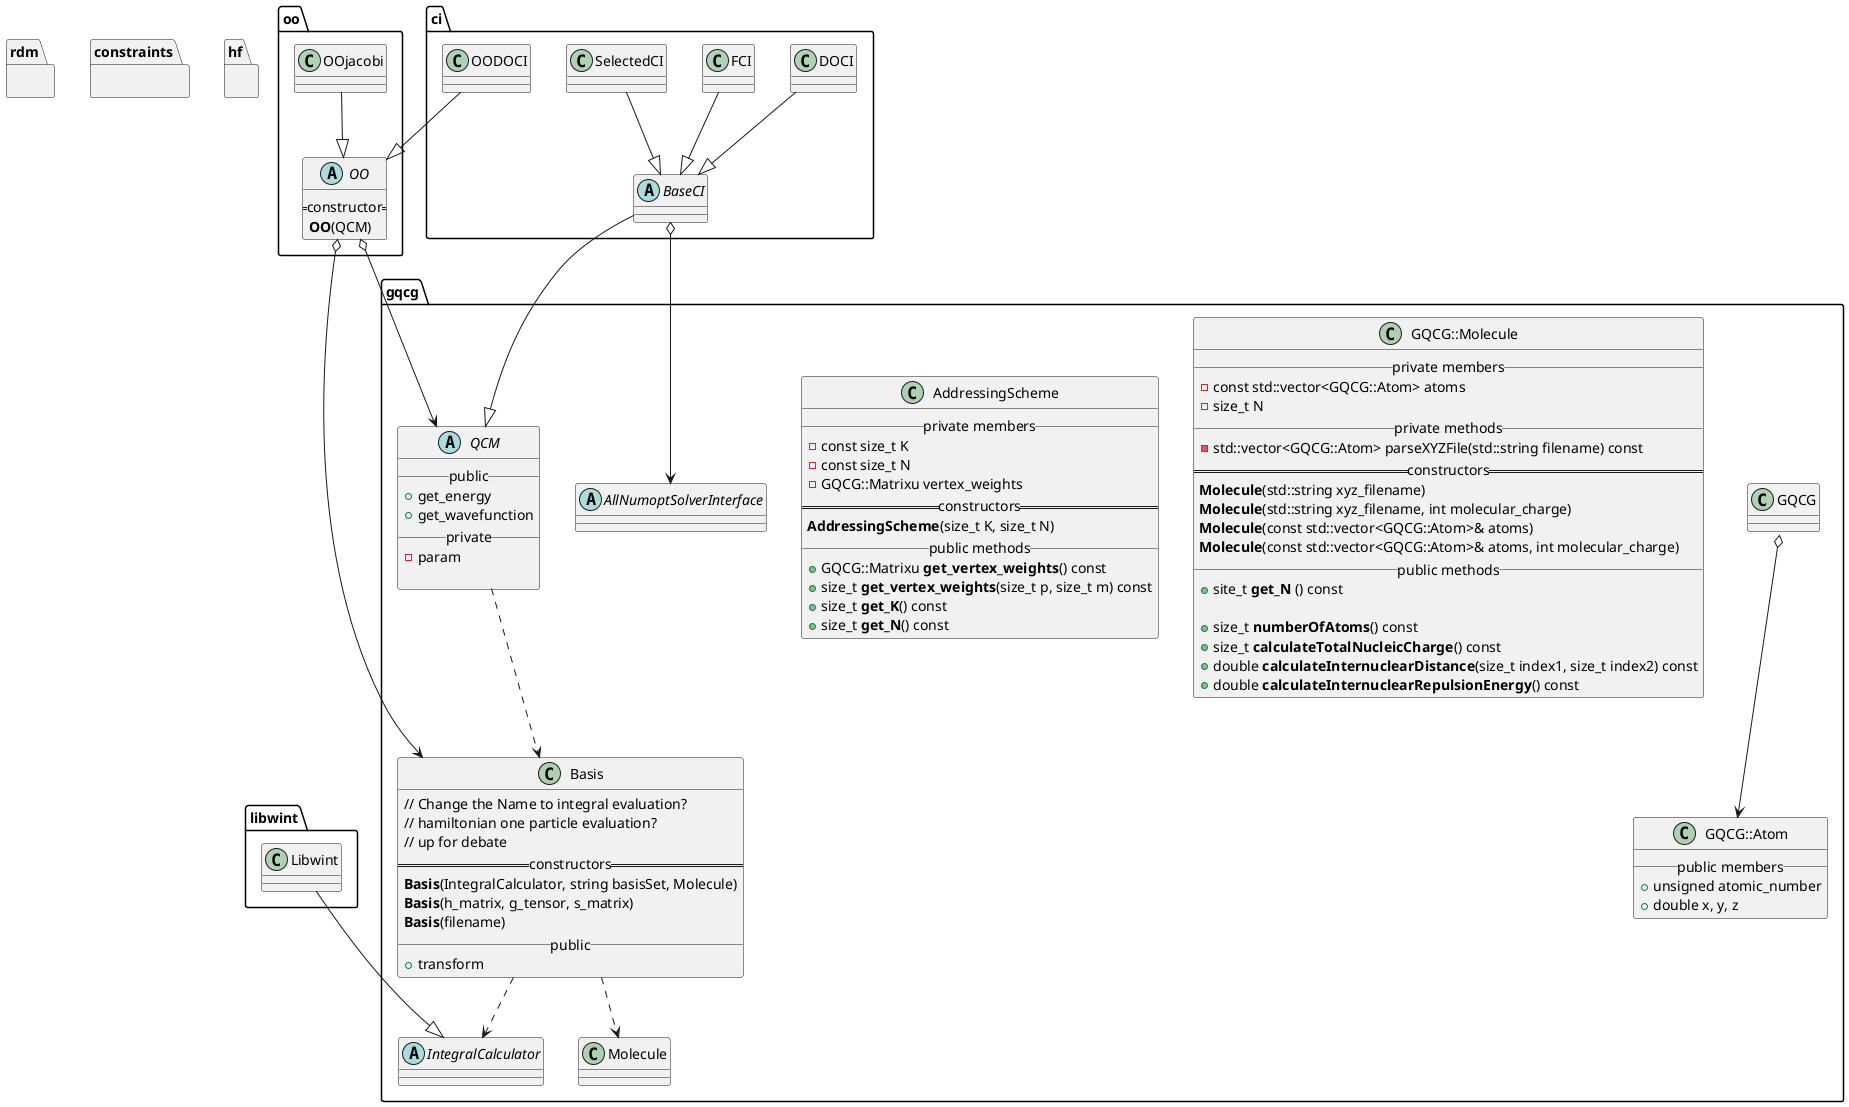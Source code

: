 @startuml

namespace gqcg {

    class GQCG::Atom {
        __ public members __
            + unsigned atomic_number
            + double x, y, z
    }

    GQCG::Molecule o--> GQCG::Atom
    class GQCG::Molecule {
        __ private members __
            - const std::vector<GQCG::Atom> atoms
            - size_t N
        __ private methods __
            - std::vector<GQCG::Atom> parseXYZFile(std::string filename) const
        == constructors ==
            **Molecule**(std::string xyz_filename)
            **Molecule**(std::string xyz_filename, int molecular_charge)
            **Molecule**(const std::vector<GQCG::Atom>& atoms)
            **Molecule**(const std::vector<GQCG::Atom>& atoms, int molecular_charge)
        __ public methods __
            + site_t **get_N** () const

            + size_t **numberOfAtoms**() const
            + size_t **calculateTotalNucleicCharge**() const
            + double **calculateInternuclearDistance**(size_t index1, size_t index2) const
            + double **calculateInternuclearRepulsionEnergy**() const
    }

    class AddressingScheme {
        __ private members __
            - const size_t K
            - const size_t N
            - GQCG::Matrixu vertex_weights
        == constructors ==
            **AddressingScheme**(size_t K, size_t N)
        __ public methods __
            + GQCG::Matrixu **get_vertex_weights**() const
            + size_t **get_vertex_weights**(size_t p, size_t m) const
            + size_t **get_K**() const
            + size_t **get_N**() const
    }



    abstract class IntegralCalculator
    class Basis {
        // Change the Name to integral evaluation?
        // hamiltonian one particle evaluation?
        // up for debate
        == constructors ==
           **Basis**(IntegralCalculator, string basisSet, Molecule)
           **Basis**(h_matrix, g_tensor, s_matrix)
           **Basis**(filename)
        __public__
           +transform
   }

    abstract class QCM {
        __public__
        +get_energy
        +get_wavefunction
        __private__
        -param

    }

    abstract AllNumoptSolverInterface

    gqcg.Basis ..> gqcg.IntegralCalculator
    gqcg.Basis ..> gqcg.Molecule

    gqcg.QCM ..> gqcg.Basis



}

namespace libwint {
    class Libwint
}

libwint.Libwint --|> gqcg.IntegralCalculator

namespace oo {
    abstract class OO {
        ==constructor==
         **OO**(QCM)
    }
    class OOjacobi {

    }
}


oo.OO o--> gqcg.QCM
oo.OO o--> gqcg.Basis
oo.OOjacobi --|> oo.OO

namespace ci {
    abstract class BaseCI
    class DOCI
    class FCI
    class OODOCI
    class SelectedCI
}

ci.BaseCI --|> gqcg.QCM
ci.OODOCI --|> oo.OO
ci.DOCI --|> ci.BaseCI
ci.FCI --|> ci.BaseCI
ci.SelectedCI --|> ci.BaseCI
ci.BaseCI o--> gqcg.AllNumoptSolverInterface

namespace rdm {
}
namespace constraints {
}

namespace hf {
}


@enduml


